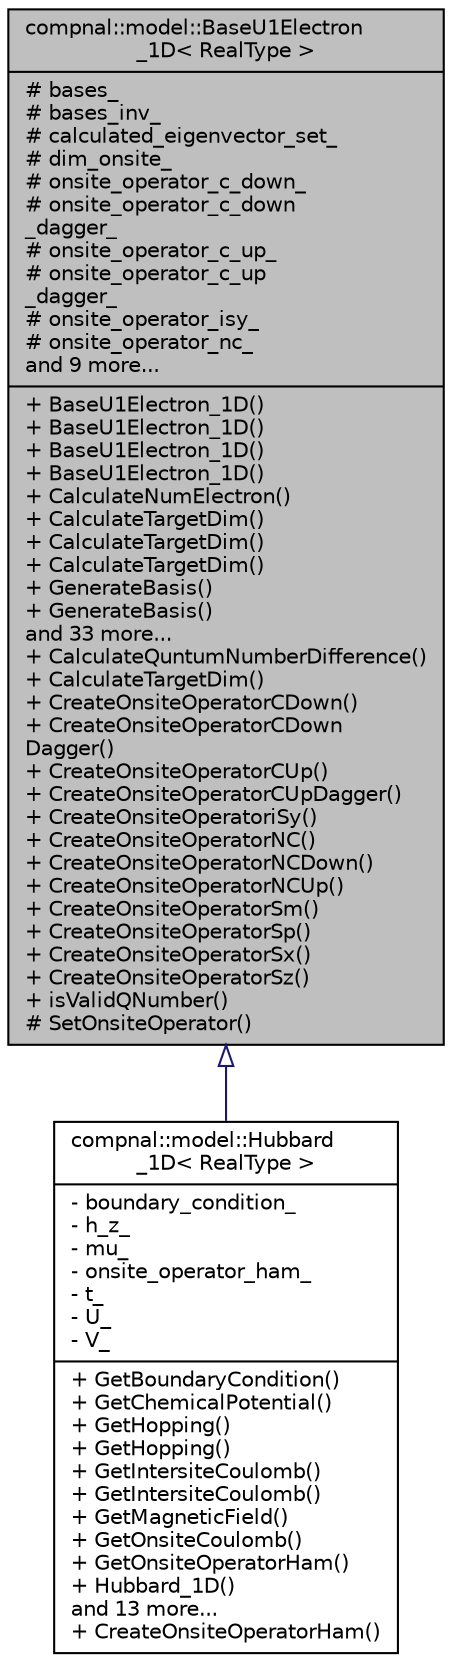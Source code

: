 digraph "compnal::model::BaseU1Electron_1D&lt; RealType &gt;"
{
 // INTERACTIVE_SVG=YES
 // LATEX_PDF_SIZE
  edge [fontname="Helvetica",fontsize="10",labelfontname="Helvetica",labelfontsize="10"];
  node [fontname="Helvetica",fontsize="10",shape=record];
  Node1 [label="{compnal::model::BaseU1Electron\l_1D\< RealType \>\n|# bases_\l# bases_inv_\l# calculated_eigenvector_set_\l# dim_onsite_\l# onsite_operator_c_down_\l# onsite_operator_c_down\l_dagger_\l# onsite_operator_c_up_\l# onsite_operator_c_up\l_dagger_\l# onsite_operator_isy_\l# onsite_operator_nc_\land 9 more...\l|+ BaseU1Electron_1D()\l+ BaseU1Electron_1D()\l+ BaseU1Electron_1D()\l+ BaseU1Electron_1D()\l+ CalculateNumElectron()\l+ CalculateTargetDim()\l+ CalculateTargetDim()\l+ CalculateTargetDim()\l+ GenerateBasis()\l+ GenerateBasis()\land 33 more...\l+ CalculateQuntumNumberDifference()\l+ CalculateTargetDim()\l+ CreateOnsiteOperatorCDown()\l+ CreateOnsiteOperatorCDown\lDagger()\l+ CreateOnsiteOperatorCUp()\l+ CreateOnsiteOperatorCUpDagger()\l+ CreateOnsiteOperatoriSy()\l+ CreateOnsiteOperatorNC()\l+ CreateOnsiteOperatorNCDown()\l+ CreateOnsiteOperatorNCUp()\l+ CreateOnsiteOperatorSm()\l+ CreateOnsiteOperatorSp()\l+ CreateOnsiteOperatorSx()\l+ CreateOnsiteOperatorSz()\l+ isValidQNumber()\l# SetOnsiteOperator()\l}",height=0.2,width=0.4,color="black", fillcolor="grey75", style="filled", fontcolor="black",tooltip="The base class for one-dimensional electron systems with the U(1) symmetry."];
  Node1 -> Node2 [dir="back",color="midnightblue",fontsize="10",style="solid",arrowtail="onormal",fontname="Helvetica"];
  Node2 [label="{compnal::model::Hubbard\l_1D\< RealType \>\n|- boundary_condition_\l- h_z_\l- mu_\l- onsite_operator_ham_\l- t_\l- U_\l- V_\l|+ GetBoundaryCondition()\l+ GetChemicalPotential()\l+ GetHopping()\l+ GetHopping()\l+ GetIntersiteCoulomb()\l+ GetIntersiteCoulomb()\l+ GetMagneticField()\l+ GetOnsiteCoulomb()\l+ GetOnsiteOperatorHam()\l+ Hubbard_1D()\land 13 more...\l+ CreateOnsiteOperatorHam()\l}",height=0.2,width=0.4,color="black", fillcolor="white", style="filled",URL="$d9/d7b/classcompnal_1_1model_1_1_hubbard__1_d.html",tooltip="The class for the one-dimensional Hubbard model. The Hamiltonian reads."];
}
